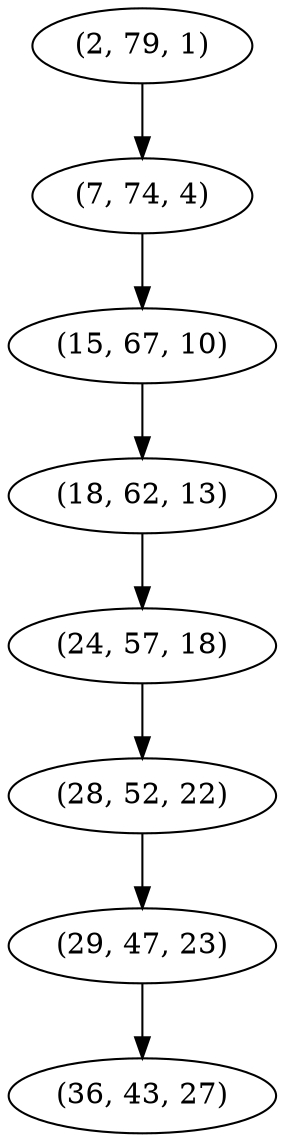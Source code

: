 digraph tree {
    "(2, 79, 1)";
    "(7, 74, 4)";
    "(15, 67, 10)";
    "(18, 62, 13)";
    "(24, 57, 18)";
    "(28, 52, 22)";
    "(29, 47, 23)";
    "(36, 43, 27)";
    "(2, 79, 1)" -> "(7, 74, 4)";
    "(7, 74, 4)" -> "(15, 67, 10)";
    "(15, 67, 10)" -> "(18, 62, 13)";
    "(18, 62, 13)" -> "(24, 57, 18)";
    "(24, 57, 18)" -> "(28, 52, 22)";
    "(28, 52, 22)" -> "(29, 47, 23)";
    "(29, 47, 23)" -> "(36, 43, 27)";
}
